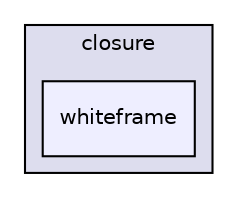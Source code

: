 digraph "libs/angular/angular-material-fileinput-master/bower_components/angular-material/modules/closure/whiteframe" {
  compound=true
  node [ fontsize="10", fontname="Helvetica"];
  edge [ labelfontsize="10", labelfontname="Helvetica"];
  subgraph clusterdir_9508a65cdb91278c0406c0d6c7b30c42 {
    graph [ bgcolor="#ddddee", pencolor="black", label="closure" fontname="Helvetica", fontsize="10", URL="dir_9508a65cdb91278c0406c0d6c7b30c42.html"]
  dir_75108058d4cd6daec5b1d1aa7f73b459 [shape=box, label="whiteframe", style="filled", fillcolor="#eeeeff", pencolor="black", URL="dir_75108058d4cd6daec5b1d1aa7f73b459.html"];
  }
}
